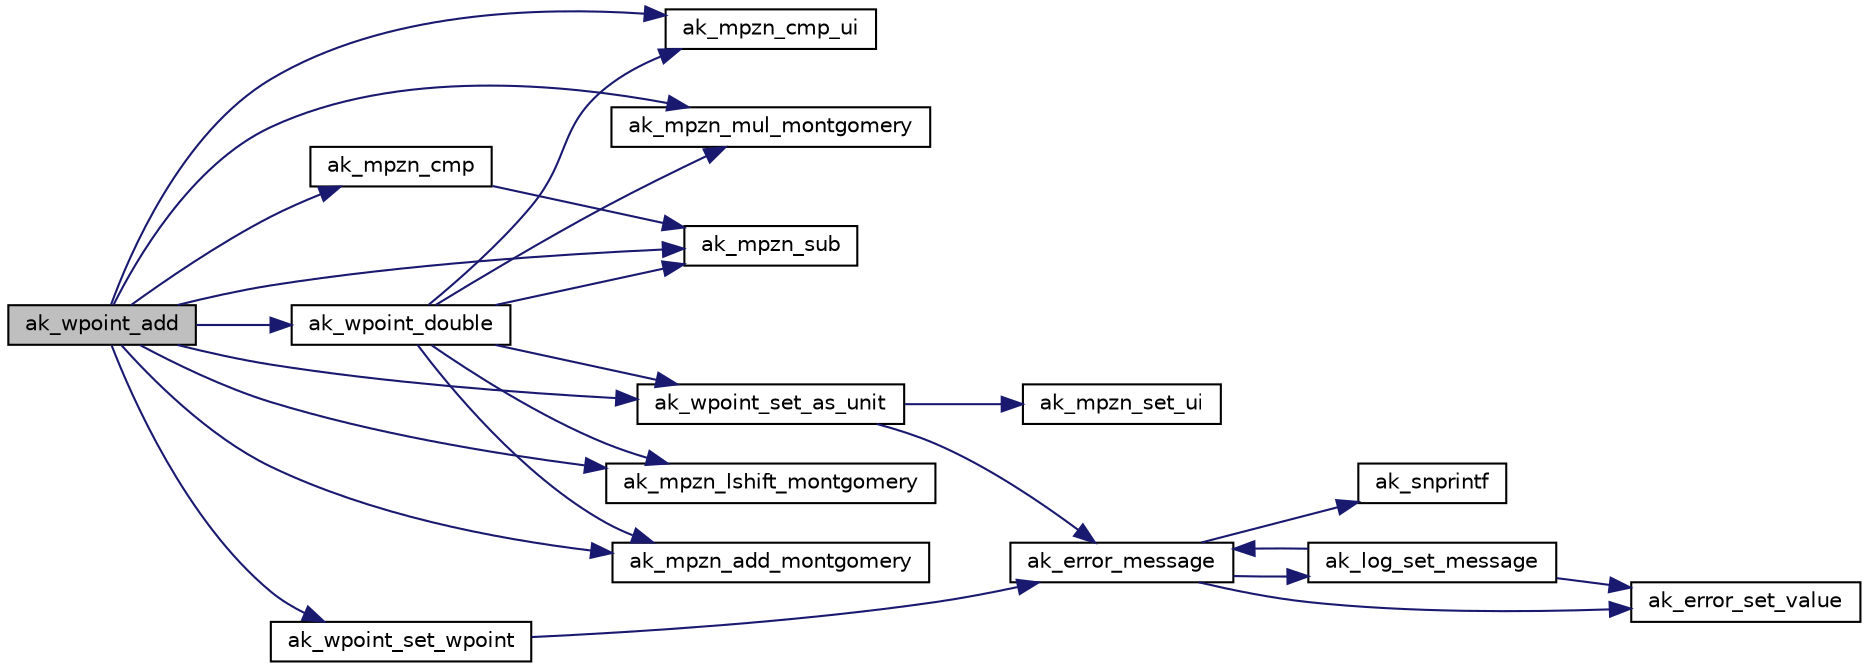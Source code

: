 digraph "ak_wpoint_add"
{
  edge [fontname="Helvetica",fontsize="10",labelfontname="Helvetica",labelfontsize="10"];
  node [fontname="Helvetica",fontsize="10",shape=record];
  rankdir="LR";
  Node1 [label="ak_wpoint_add",height=0.2,width=0.4,color="black", fillcolor="grey75", style="filled", fontcolor="black"];
  Node1 -> Node2 [color="midnightblue",fontsize="10",style="solid",fontname="Helvetica"];
  Node2 [label="ak_mpzn_cmp_ui",height=0.2,width=0.4,color="black", fillcolor="white", style="filled",URL="$ak__mpzn_8c.html#ad5a73800b3bc4f1d12c17d45301c574e",tooltip="Сравнение вычета с беззнаковым целым числом (типа ak_uint64) "];
  Node1 -> Node3 [color="midnightblue",fontsize="10",style="solid",fontname="Helvetica"];
  Node3 [label="ak_wpoint_set_wpoint",height=0.2,width=0.4,color="black", fillcolor="white", style="filled",URL="$ak__curves_8c.html#a19fdae21cb3aa340364252bd3f183221",tooltip="Инициализация и присвоение контексту значения заданной точки эллиптической кривой. "];
  Node3 -> Node4 [color="midnightblue",fontsize="10",style="solid",fontname="Helvetica"];
  Node4 [label="ak_error_message",height=0.2,width=0.4,color="black", fillcolor="white", style="filled",URL="$ak__log_8c.html#a80a4822cbd184b3cbcc43096126eb52b",tooltip="Вывод сообщений о возникшей в процессе выполнения ошибке. "];
  Node4 -> Node5 [color="midnightblue",fontsize="10",style="solid",fontname="Helvetica"];
  Node5 [label="ak_snprintf",height=0.2,width=0.4,color="black", fillcolor="white", style="filled",URL="$ak__log_8c.html#a129225cc1640b6773cf0a7d629f0dca6",tooltip="Обобщенная реализация функции snprintf для различных компиляторов. "];
  Node4 -> Node6 [color="midnightblue",fontsize="10",style="solid",fontname="Helvetica"];
  Node6 [label="ak_log_set_message",height=0.2,width=0.4,color="black", fillcolor="white", style="filled",URL="$ak__log_8c.html#a25eff854c3f398d72791d04662d0978a",tooltip="Прямой вывод сообщения аудита. "];
  Node6 -> Node7 [color="midnightblue",fontsize="10",style="solid",fontname="Helvetica"];
  Node7 [label="ak_error_set_value",height=0.2,width=0.4,color="black", fillcolor="white", style="filled",URL="$ak__log_8c.html#a700e68d9e88d81489869ba269af25c7b",tooltip="Функция устанавливает значение переменной, хранящей ошибку выполнения программы. "];
  Node6 -> Node4 [color="midnightblue",fontsize="10",style="solid",fontname="Helvetica"];
  Node4 -> Node7 [color="midnightblue",fontsize="10",style="solid",fontname="Helvetica"];
  Node1 -> Node8 [color="midnightblue",fontsize="10",style="solid",fontname="Helvetica"];
  Node8 [label="ak_mpzn_mul_montgomery",height=0.2,width=0.4,color="black", fillcolor="white", style="filled",URL="$ak__mpzn_8c.html#af348d554b8750cf921ccc4e15736bdf4",tooltip="Умножение двух вычетов в представлении Монтгомери. "];
  Node1 -> Node9 [color="midnightblue",fontsize="10",style="solid",fontname="Helvetica"];
  Node9 [label="ak_mpzn_cmp",height=0.2,width=0.4,color="black", fillcolor="white", style="filled",URL="$ak__mpzn_8c.html#ad83e7cf4aecc7e54de17e5b34419a728",tooltip="Сравнение двух вычетов "];
  Node9 -> Node10 [color="midnightblue",fontsize="10",style="solid",fontname="Helvetica"];
  Node10 [label="ak_mpzn_sub",height=0.2,width=0.4,color="black", fillcolor="white", style="filled",URL="$ak__mpzn_8c.html#ae8d733cc1f6ca575b68d58411e37c2be",tooltip="Вычитание двух вычетов "];
  Node1 -> Node11 [color="midnightblue",fontsize="10",style="solid",fontname="Helvetica"];
  Node11 [label="ak_wpoint_double",height=0.2,width=0.4,color="black", fillcolor="white", style="filled",URL="$ak__curves_8c.html#a6ba5ef1c5be72b8ab05bb9303056adf3",tooltip="Удвоение точки эллиптической кривой, заданной в короткой форме Вейерштрасса. "];
  Node11 -> Node2 [color="midnightblue",fontsize="10",style="solid",fontname="Helvetica"];
  Node11 -> Node12 [color="midnightblue",fontsize="10",style="solid",fontname="Helvetica"];
  Node12 [label="ak_wpoint_set_as_unit",height=0.2,width=0.4,color="black", fillcolor="white", style="filled",URL="$ak__curves_8c.html#a4dafc4c7412c030b34e231173d9a1744",tooltip="Инициализация и присвоение контексту значения бесконечно удаленной точки эллиптической кривой..."];
  Node12 -> Node4 [color="midnightblue",fontsize="10",style="solid",fontname="Helvetica"];
  Node12 -> Node13 [color="midnightblue",fontsize="10",style="solid",fontname="Helvetica"];
  Node13 [label="ak_mpzn_set_ui",height=0.2,width=0.4,color="black", fillcolor="white", style="filled",URL="$ak__mpzn_8c.html#a3038283a8f7a8adc44f81b60d20039c1",tooltip="Присвоение вычету беззнакового целого значения. "];
  Node11 -> Node8 [color="midnightblue",fontsize="10",style="solid",fontname="Helvetica"];
  Node11 -> Node14 [color="midnightblue",fontsize="10",style="solid",fontname="Helvetica"];
  Node14 [label="ak_mpzn_lshift_montgomery",height=0.2,width=0.4,color="black", fillcolor="white", style="filled",URL="$ak__mpzn_8c.html#abdc84f8ebd672aecec7671fa2e021f6f",tooltip="Удвоение на двойку в представлении Монтгомери. "];
  Node11 -> Node15 [color="midnightblue",fontsize="10",style="solid",fontname="Helvetica"];
  Node15 [label="ak_mpzn_add_montgomery",height=0.2,width=0.4,color="black", fillcolor="white", style="filled",URL="$ak__mpzn_8c.html#a062d2921b0e1ae9785c611c51a758762",tooltip="Сложение двух вычетов в представлении Монтгомери. "];
  Node11 -> Node10 [color="midnightblue",fontsize="10",style="solid",fontname="Helvetica"];
  Node1 -> Node12 [color="midnightblue",fontsize="10",style="solid",fontname="Helvetica"];
  Node1 -> Node10 [color="midnightblue",fontsize="10",style="solid",fontname="Helvetica"];
  Node1 -> Node15 [color="midnightblue",fontsize="10",style="solid",fontname="Helvetica"];
  Node1 -> Node14 [color="midnightblue",fontsize="10",style="solid",fontname="Helvetica"];
}
